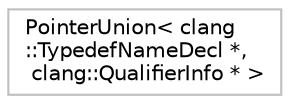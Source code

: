 digraph "Graphical Class Hierarchy"
{
 // LATEX_PDF_SIZE
  bgcolor="transparent";
  edge [fontname="Helvetica",fontsize="10",labelfontname="Helvetica",labelfontsize="10"];
  node [fontname="Helvetica",fontsize="10",shape=record];
  rankdir="LR";
  Node0 [label="PointerUnion\< clang\l::TypedefNameDecl *,\l clang::QualifierInfo * \>",height=0.2,width=0.4,color="grey75",tooltip=" "];
}
